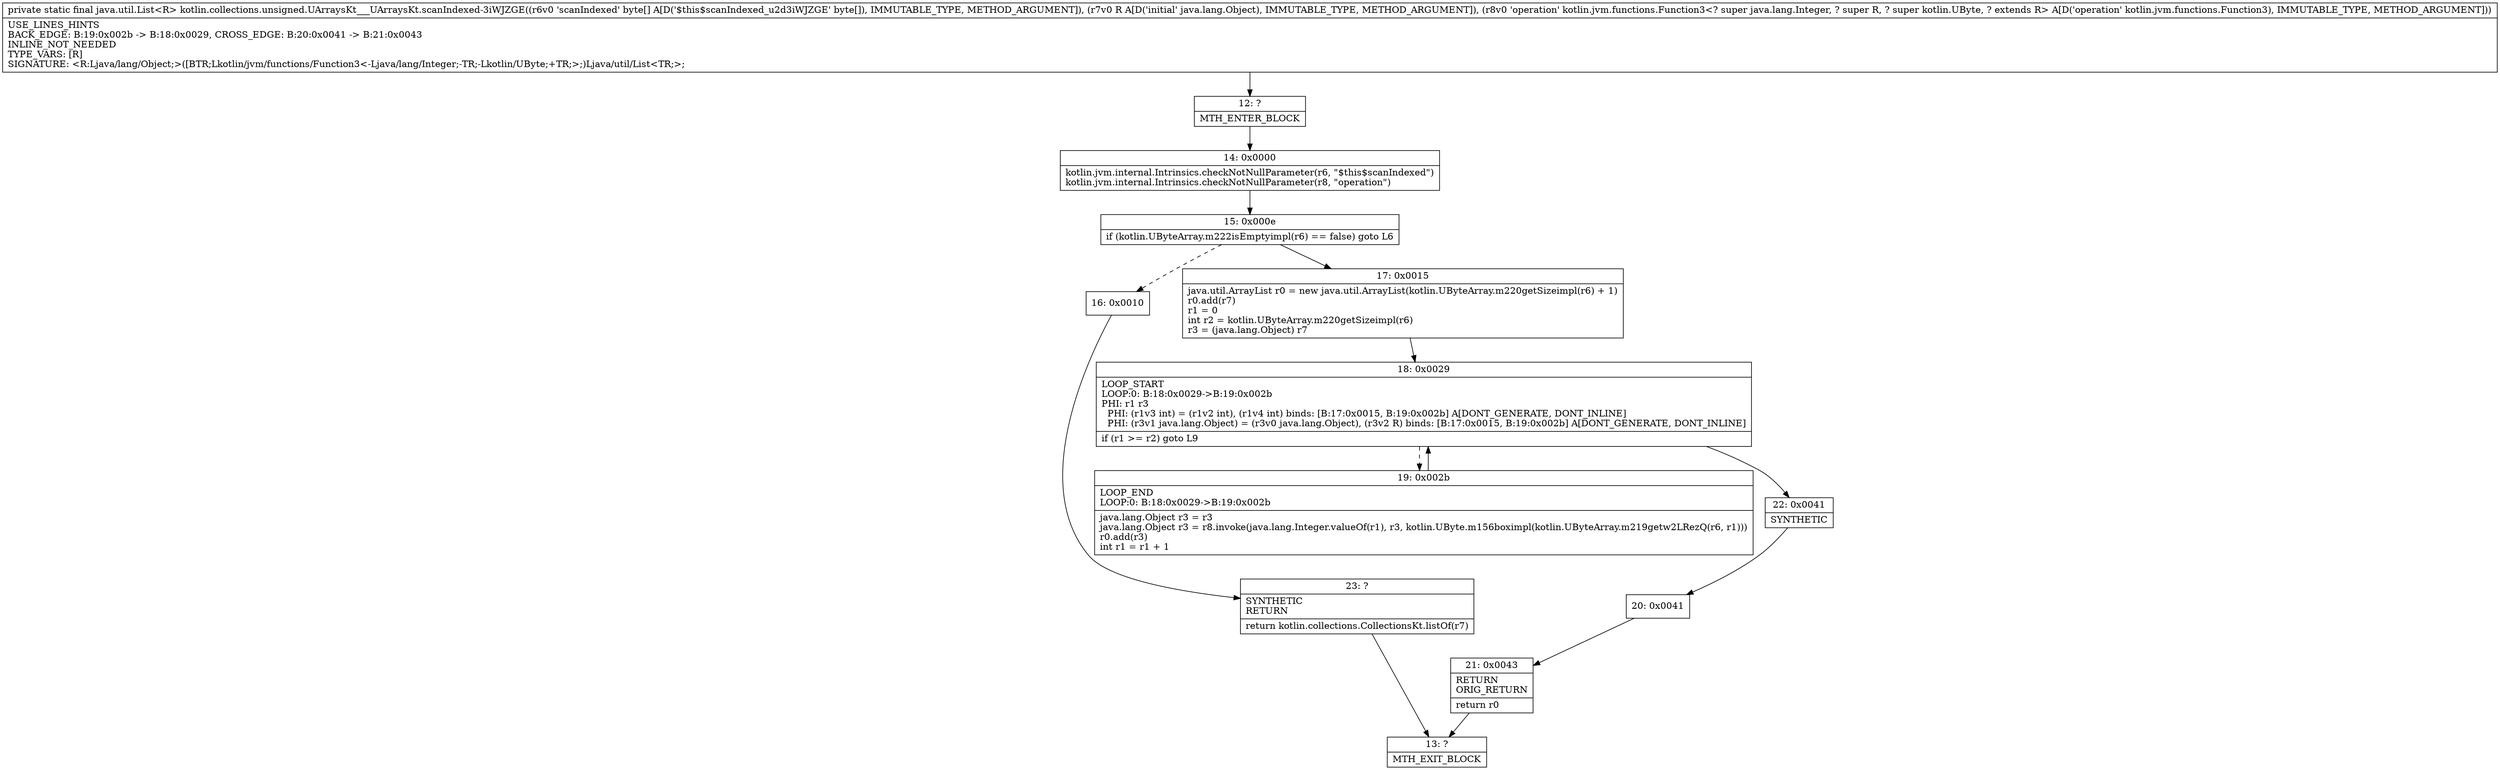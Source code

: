 digraph "CFG forkotlin.collections.unsigned.UArraysKt___UArraysKt.scanIndexed\-3iWJZGE([BLjava\/lang\/Object;Lkotlin\/jvm\/functions\/Function3;)Ljava\/util\/List;" {
Node_12 [shape=record,label="{12\:\ ?|MTH_ENTER_BLOCK\l}"];
Node_14 [shape=record,label="{14\:\ 0x0000|kotlin.jvm.internal.Intrinsics.checkNotNullParameter(r6, \"$this$scanIndexed\")\lkotlin.jvm.internal.Intrinsics.checkNotNullParameter(r8, \"operation\")\l}"];
Node_15 [shape=record,label="{15\:\ 0x000e|if (kotlin.UByteArray.m222isEmptyimpl(r6) == false) goto L6\l}"];
Node_16 [shape=record,label="{16\:\ 0x0010}"];
Node_23 [shape=record,label="{23\:\ ?|SYNTHETIC\lRETURN\l|return kotlin.collections.CollectionsKt.listOf(r7)\l}"];
Node_13 [shape=record,label="{13\:\ ?|MTH_EXIT_BLOCK\l}"];
Node_17 [shape=record,label="{17\:\ 0x0015|java.util.ArrayList r0 = new java.util.ArrayList(kotlin.UByteArray.m220getSizeimpl(r6) + 1)\lr0.add(r7)\lr1 = 0\lint r2 = kotlin.UByteArray.m220getSizeimpl(r6)\lr3 = (java.lang.Object) r7\l}"];
Node_18 [shape=record,label="{18\:\ 0x0029|LOOP_START\lLOOP:0: B:18:0x0029\-\>B:19:0x002b\lPHI: r1 r3 \l  PHI: (r1v3 int) = (r1v2 int), (r1v4 int) binds: [B:17:0x0015, B:19:0x002b] A[DONT_GENERATE, DONT_INLINE]\l  PHI: (r3v1 java.lang.Object) = (r3v0 java.lang.Object), (r3v2 R) binds: [B:17:0x0015, B:19:0x002b] A[DONT_GENERATE, DONT_INLINE]\l|if (r1 \>= r2) goto L9\l}"];
Node_19 [shape=record,label="{19\:\ 0x002b|LOOP_END\lLOOP:0: B:18:0x0029\-\>B:19:0x002b\l|java.lang.Object r3 = r3\ljava.lang.Object r3 = r8.invoke(java.lang.Integer.valueOf(r1), r3, kotlin.UByte.m156boximpl(kotlin.UByteArray.m219getw2LRezQ(r6, r1)))\lr0.add(r3)\lint r1 = r1 + 1\l}"];
Node_22 [shape=record,label="{22\:\ 0x0041|SYNTHETIC\l}"];
Node_20 [shape=record,label="{20\:\ 0x0041}"];
Node_21 [shape=record,label="{21\:\ 0x0043|RETURN\lORIG_RETURN\l|return r0\l}"];
MethodNode[shape=record,label="{private static final java.util.List\<R\> kotlin.collections.unsigned.UArraysKt___UArraysKt.scanIndexed\-3iWJZGE((r6v0 'scanIndexed' byte[] A[D('$this$scanIndexed_u2d3iWJZGE' byte[]), IMMUTABLE_TYPE, METHOD_ARGUMENT]), (r7v0 R A[D('initial' java.lang.Object), IMMUTABLE_TYPE, METHOD_ARGUMENT]), (r8v0 'operation' kotlin.jvm.functions.Function3\<? super java.lang.Integer, ? super R, ? super kotlin.UByte, ? extends R\> A[D('operation' kotlin.jvm.functions.Function3), IMMUTABLE_TYPE, METHOD_ARGUMENT]))  | USE_LINES_HINTS\lBACK_EDGE: B:19:0x002b \-\> B:18:0x0029, CROSS_EDGE: B:20:0x0041 \-\> B:21:0x0043\lINLINE_NOT_NEEDED\lTYPE_VARS: [R]\lSIGNATURE: \<R:Ljava\/lang\/Object;\>([BTR;Lkotlin\/jvm\/functions\/Function3\<\-Ljava\/lang\/Integer;\-TR;\-Lkotlin\/UByte;+TR;\>;)Ljava\/util\/List\<TR;\>;\l}"];
MethodNode -> Node_12;Node_12 -> Node_14;
Node_14 -> Node_15;
Node_15 -> Node_16[style=dashed];
Node_15 -> Node_17;
Node_16 -> Node_23;
Node_23 -> Node_13;
Node_17 -> Node_18;
Node_18 -> Node_19[style=dashed];
Node_18 -> Node_22;
Node_19 -> Node_18;
Node_22 -> Node_20;
Node_20 -> Node_21;
Node_21 -> Node_13;
}

